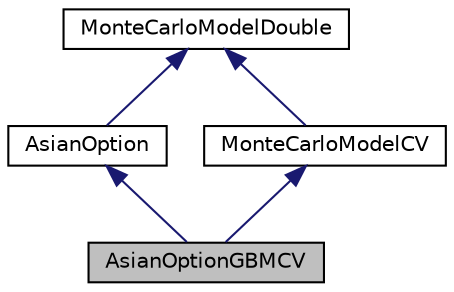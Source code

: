 digraph "AsianOptionGBMCV"
{
 // INTERACTIVE_SVG=YES
  bgcolor="transparent";
  edge [fontname="Helvetica",fontsize="10",labelfontname="Helvetica",labelfontsize="10"];
  node [fontname="Helvetica",fontsize="10",shape=record];
  Node0 [label="AsianOptionGBMCV",height=0.2,width=0.4,color="black", fillcolor="grey75", style="filled", fontcolor="black"];
  Node1 -> Node0 [dir="back",color="midnightblue",fontsize="10",style="solid",fontname="Helvetica"];
  Node1 [label="AsianOption",height=0.2,width=0.4,color="black",URL="$d9/d89/classift6561examples_1_1AsianOption.html",tooltip="This class represents an Asian average price call option with European exercise type. "];
  Node2 -> Node1 [dir="back",color="midnightblue",fontsize="10",style="solid",fontname="Helvetica"];
  Node2 [label="MonteCarloModelDouble",height=0.2,width=0.4,color="black",URL="$d3/d2f/interfaceumontreal_1_1ssj_1_1mcqmctools_1_1MonteCarloModelDouble.html",tooltip="An interface for a very simple simulation model for which Monte Carlo (MC) and RQMC experiments are t..."];
  Node3 -> Node0 [dir="back",color="midnightblue",fontsize="10",style="solid",fontname="Helvetica"];
  Node3 [label="MonteCarloModelCV",height=0.2,width=0.4,color="black",URL="$da/dee/interfaceumontreal_1_1ssj_1_1mcqmctools_1_1MonteCarloModelCV.html",tooltip="An extension of MonteCarloModelDouble that also implements a vector of control variates. "];
  Node2 -> Node3 [dir="back",color="midnightblue",fontsize="10",style="solid",fontname="Helvetica"];
}
